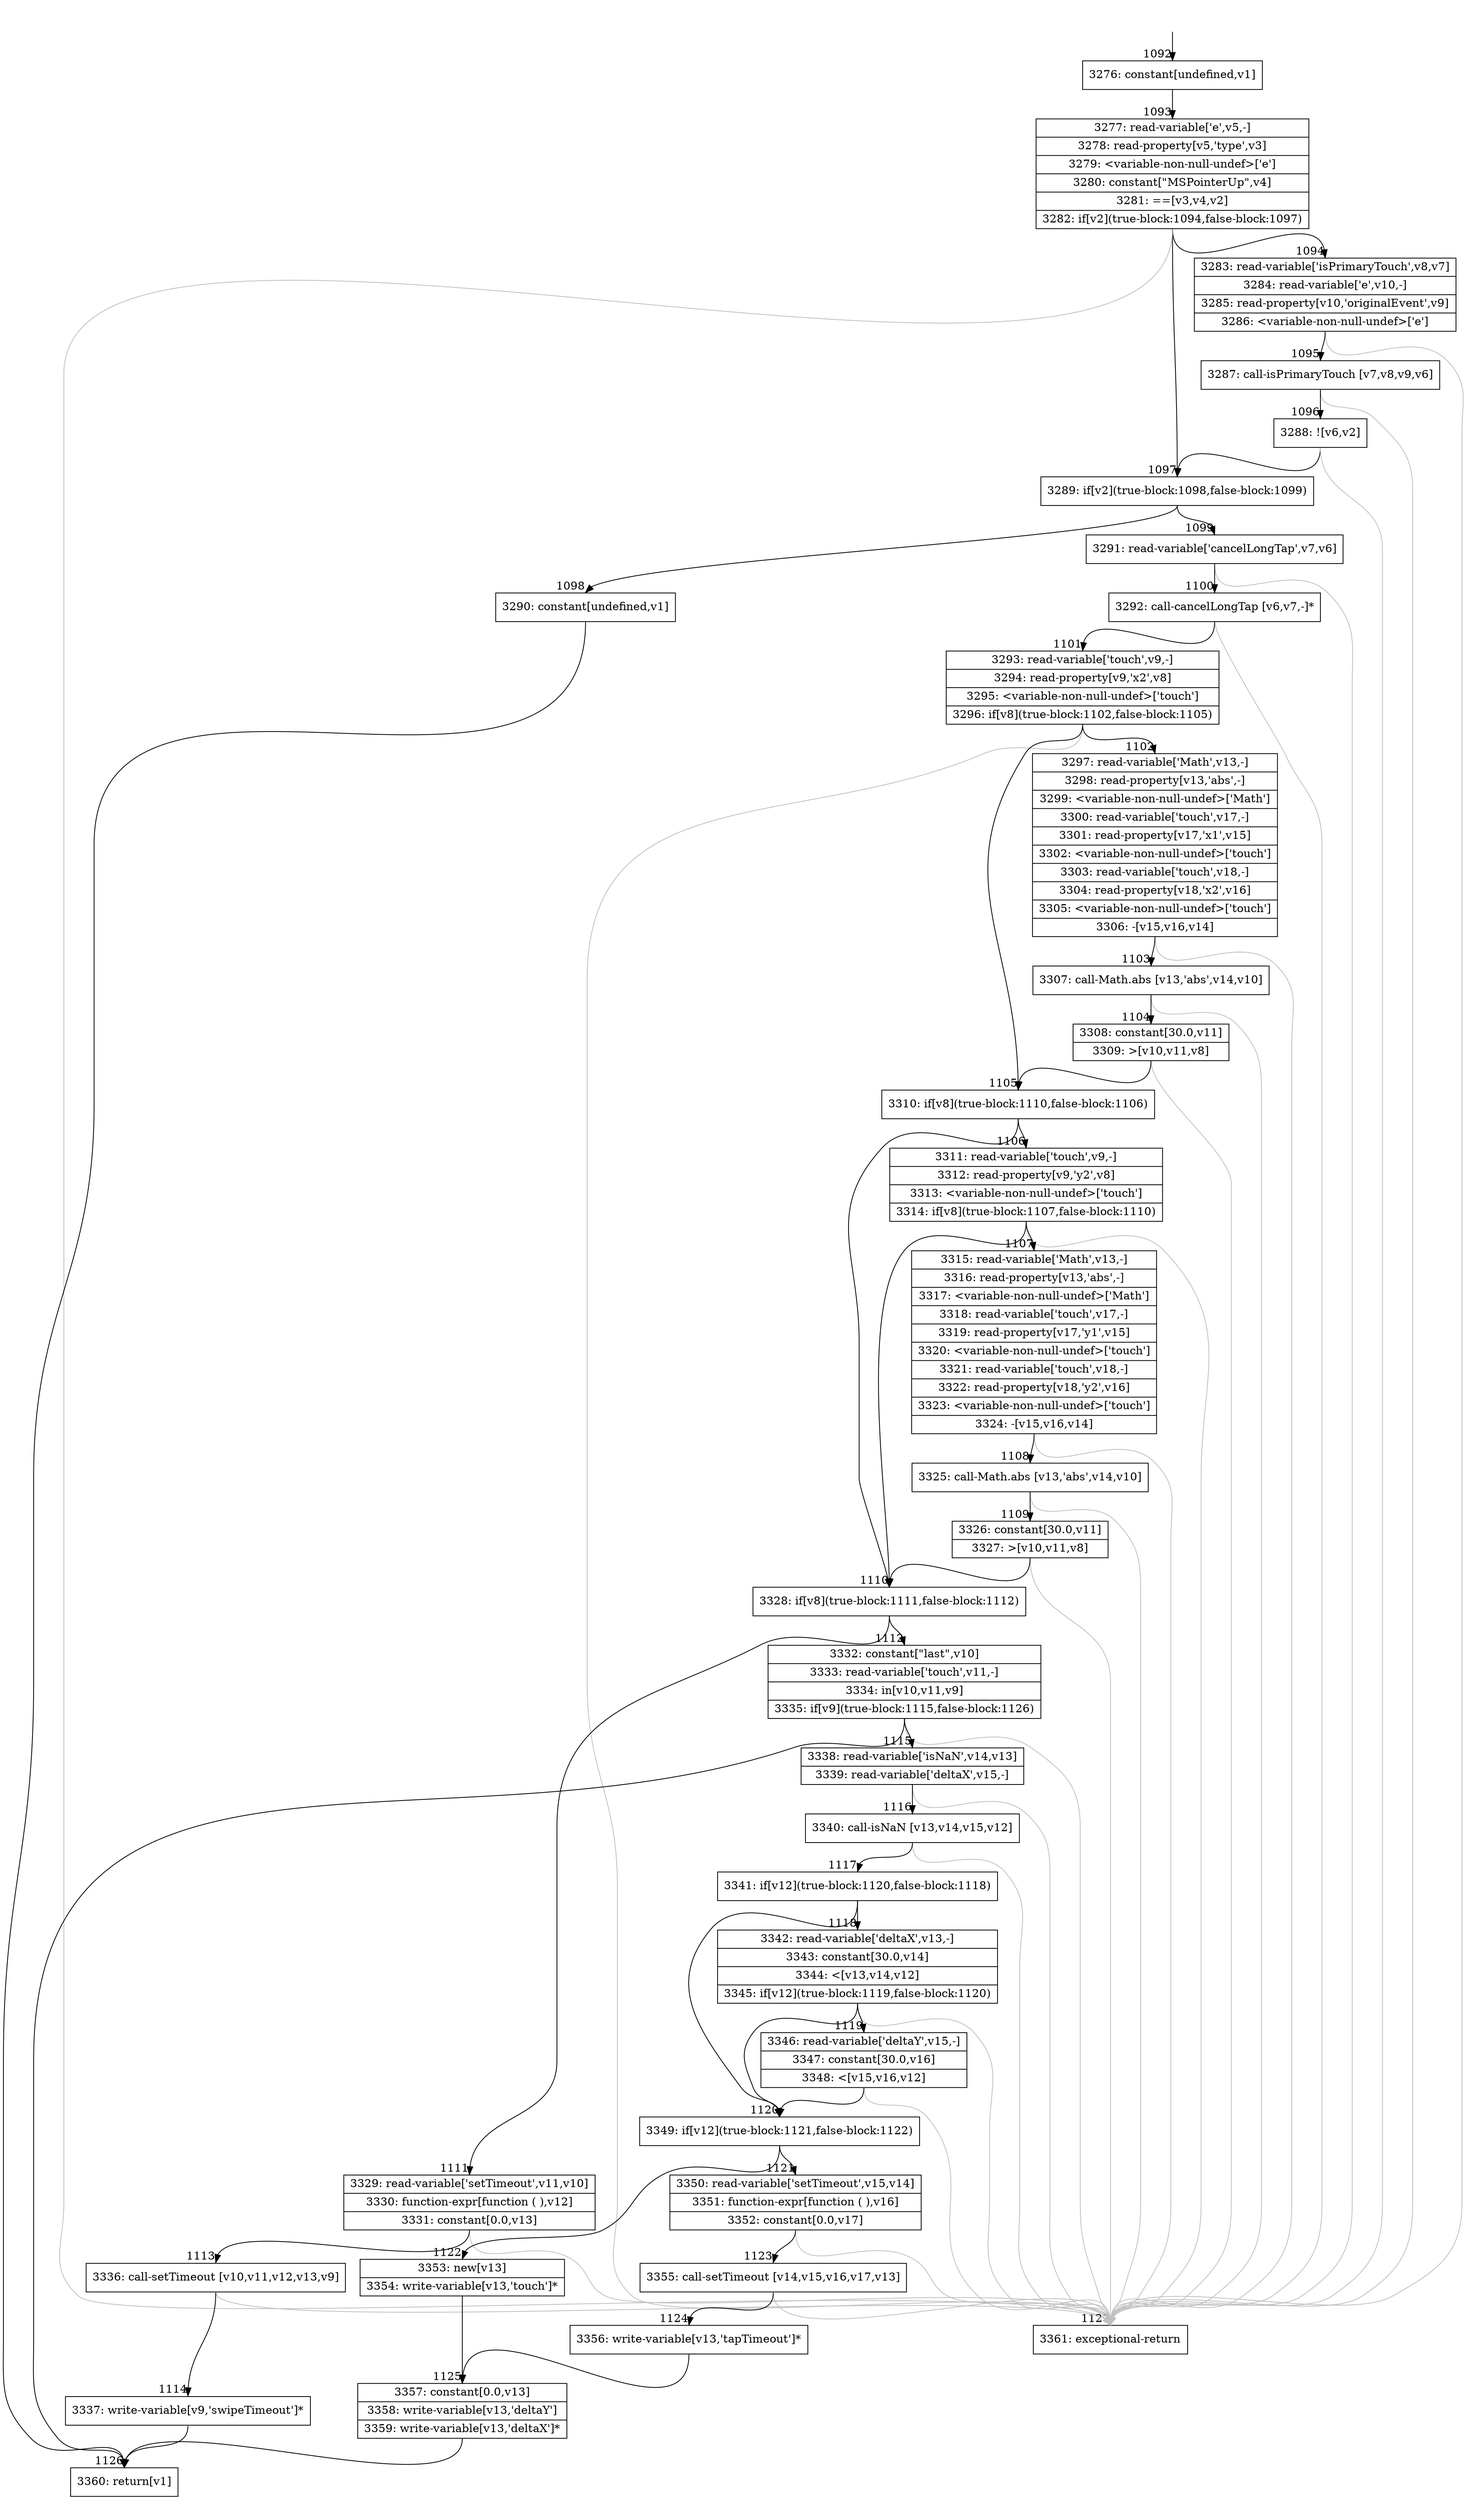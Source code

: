 digraph {
rankdir="TD"
BB_entry84[shape=none,label=""];
BB_entry84 -> BB1092 [tailport=s, headport=n, headlabel="    1092"]
BB1092 [shape=record label="{3276: constant[undefined,v1]}" ] 
BB1092 -> BB1093 [tailport=s, headport=n, headlabel="      1093"]
BB1093 [shape=record label="{3277: read-variable['e',v5,-]|3278: read-property[v5,'type',v3]|3279: \<variable-non-null-undef\>['e']|3280: constant[\"MSPointerUp\",v4]|3281: ==[v3,v4,v2]|3282: if[v2](true-block:1094,false-block:1097)}" ] 
BB1093 -> BB1097 [tailport=s, headport=n, headlabel="      1097"]
BB1093 -> BB1094 [tailport=s, headport=n, headlabel="      1094"]
BB1093 -> BB1127 [tailport=s, headport=n, color=gray, headlabel="      1127"]
BB1094 [shape=record label="{3283: read-variable['isPrimaryTouch',v8,v7]|3284: read-variable['e',v10,-]|3285: read-property[v10,'originalEvent',v9]|3286: \<variable-non-null-undef\>['e']}" ] 
BB1094 -> BB1095 [tailport=s, headport=n, headlabel="      1095"]
BB1094 -> BB1127 [tailport=s, headport=n, color=gray]
BB1095 [shape=record label="{3287: call-isPrimaryTouch [v7,v8,v9,v6]}" ] 
BB1095 -> BB1096 [tailport=s, headport=n, headlabel="      1096"]
BB1095 -> BB1127 [tailport=s, headport=n, color=gray]
BB1096 [shape=record label="{3288: ![v6,v2]}" ] 
BB1096 -> BB1097 [tailport=s, headport=n]
BB1096 -> BB1127 [tailport=s, headport=n, color=gray]
BB1097 [shape=record label="{3289: if[v2](true-block:1098,false-block:1099)}" ] 
BB1097 -> BB1098 [tailport=s, headport=n, headlabel="      1098"]
BB1097 -> BB1099 [tailport=s, headport=n, headlabel="      1099"]
BB1098 [shape=record label="{3290: constant[undefined,v1]}" ] 
BB1098 -> BB1126 [tailport=s, headport=n, headlabel="      1126"]
BB1099 [shape=record label="{3291: read-variable['cancelLongTap',v7,v6]}" ] 
BB1099 -> BB1100 [tailport=s, headport=n, headlabel="      1100"]
BB1099 -> BB1127 [tailport=s, headport=n, color=gray]
BB1100 [shape=record label="{3292: call-cancelLongTap [v6,v7,-]*}" ] 
BB1100 -> BB1101 [tailport=s, headport=n, headlabel="      1101"]
BB1100 -> BB1127 [tailport=s, headport=n, color=gray]
BB1101 [shape=record label="{3293: read-variable['touch',v9,-]|3294: read-property[v9,'x2',v8]|3295: \<variable-non-null-undef\>['touch']|3296: if[v8](true-block:1102,false-block:1105)}" ] 
BB1101 -> BB1105 [tailport=s, headport=n, headlabel="      1105"]
BB1101 -> BB1102 [tailport=s, headport=n, headlabel="      1102"]
BB1101 -> BB1127 [tailport=s, headport=n, color=gray]
BB1102 [shape=record label="{3297: read-variable['Math',v13,-]|3298: read-property[v13,'abs',-]|3299: \<variable-non-null-undef\>['Math']|3300: read-variable['touch',v17,-]|3301: read-property[v17,'x1',v15]|3302: \<variable-non-null-undef\>['touch']|3303: read-variable['touch',v18,-]|3304: read-property[v18,'x2',v16]|3305: \<variable-non-null-undef\>['touch']|3306: -[v15,v16,v14]}" ] 
BB1102 -> BB1103 [tailport=s, headport=n, headlabel="      1103"]
BB1102 -> BB1127 [tailport=s, headport=n, color=gray]
BB1103 [shape=record label="{3307: call-Math.abs [v13,'abs',v14,v10]}" ] 
BB1103 -> BB1104 [tailport=s, headport=n, headlabel="      1104"]
BB1103 -> BB1127 [tailport=s, headport=n, color=gray]
BB1104 [shape=record label="{3308: constant[30.0,v11]|3309: \>[v10,v11,v8]}" ] 
BB1104 -> BB1105 [tailport=s, headport=n]
BB1104 -> BB1127 [tailport=s, headport=n, color=gray]
BB1105 [shape=record label="{3310: if[v8](true-block:1110,false-block:1106)}" ] 
BB1105 -> BB1110 [tailport=s, headport=n, headlabel="      1110"]
BB1105 -> BB1106 [tailport=s, headport=n, headlabel="      1106"]
BB1106 [shape=record label="{3311: read-variable['touch',v9,-]|3312: read-property[v9,'y2',v8]|3313: \<variable-non-null-undef\>['touch']|3314: if[v8](true-block:1107,false-block:1110)}" ] 
BB1106 -> BB1110 [tailport=s, headport=n]
BB1106 -> BB1107 [tailport=s, headport=n, headlabel="      1107"]
BB1106 -> BB1127 [tailport=s, headport=n, color=gray]
BB1107 [shape=record label="{3315: read-variable['Math',v13,-]|3316: read-property[v13,'abs',-]|3317: \<variable-non-null-undef\>['Math']|3318: read-variable['touch',v17,-]|3319: read-property[v17,'y1',v15]|3320: \<variable-non-null-undef\>['touch']|3321: read-variable['touch',v18,-]|3322: read-property[v18,'y2',v16]|3323: \<variable-non-null-undef\>['touch']|3324: -[v15,v16,v14]}" ] 
BB1107 -> BB1108 [tailport=s, headport=n, headlabel="      1108"]
BB1107 -> BB1127 [tailport=s, headport=n, color=gray]
BB1108 [shape=record label="{3325: call-Math.abs [v13,'abs',v14,v10]}" ] 
BB1108 -> BB1109 [tailport=s, headport=n, headlabel="      1109"]
BB1108 -> BB1127 [tailport=s, headport=n, color=gray]
BB1109 [shape=record label="{3326: constant[30.0,v11]|3327: \>[v10,v11,v8]}" ] 
BB1109 -> BB1110 [tailport=s, headport=n]
BB1109 -> BB1127 [tailport=s, headport=n, color=gray]
BB1110 [shape=record label="{3328: if[v8](true-block:1111,false-block:1112)}" ] 
BB1110 -> BB1111 [tailport=s, headport=n, headlabel="      1111"]
BB1110 -> BB1112 [tailport=s, headport=n, headlabel="      1112"]
BB1111 [shape=record label="{3329: read-variable['setTimeout',v11,v10]|3330: function-expr[function ( ),v12]|3331: constant[0.0,v13]}" ] 
BB1111 -> BB1113 [tailport=s, headport=n, headlabel="      1113"]
BB1111 -> BB1127 [tailport=s, headport=n, color=gray]
BB1112 [shape=record label="{3332: constant[\"last\",v10]|3333: read-variable['touch',v11,-]|3334: in[v10,v11,v9]|3335: if[v9](true-block:1115,false-block:1126)}" ] 
BB1112 -> BB1115 [tailport=s, headport=n, headlabel="      1115"]
BB1112 -> BB1126 [tailport=s, headport=n]
BB1112 -> BB1127 [tailport=s, headport=n, color=gray]
BB1113 [shape=record label="{3336: call-setTimeout [v10,v11,v12,v13,v9]}" ] 
BB1113 -> BB1114 [tailport=s, headport=n, headlabel="      1114"]
BB1113 -> BB1127 [tailport=s, headport=n, color=gray]
BB1114 [shape=record label="{3337: write-variable[v9,'swipeTimeout']*}" ] 
BB1114 -> BB1126 [tailport=s, headport=n]
BB1115 [shape=record label="{3338: read-variable['isNaN',v14,v13]|3339: read-variable['deltaX',v15,-]}" ] 
BB1115 -> BB1116 [tailport=s, headport=n, headlabel="      1116"]
BB1115 -> BB1127 [tailport=s, headport=n, color=gray]
BB1116 [shape=record label="{3340: call-isNaN [v13,v14,v15,v12]}" ] 
BB1116 -> BB1117 [tailport=s, headport=n, headlabel="      1117"]
BB1116 -> BB1127 [tailport=s, headport=n, color=gray]
BB1117 [shape=record label="{3341: if[v12](true-block:1120,false-block:1118)}" ] 
BB1117 -> BB1120 [tailport=s, headport=n, headlabel="      1120"]
BB1117 -> BB1118 [tailport=s, headport=n, headlabel="      1118"]
BB1118 [shape=record label="{3342: read-variable['deltaX',v13,-]|3343: constant[30.0,v14]|3344: \<[v13,v14,v12]|3345: if[v12](true-block:1119,false-block:1120)}" ] 
BB1118 -> BB1120 [tailport=s, headport=n]
BB1118 -> BB1119 [tailport=s, headport=n, headlabel="      1119"]
BB1118 -> BB1127 [tailport=s, headport=n, color=gray]
BB1119 [shape=record label="{3346: read-variable['deltaY',v15,-]|3347: constant[30.0,v16]|3348: \<[v15,v16,v12]}" ] 
BB1119 -> BB1120 [tailport=s, headport=n]
BB1119 -> BB1127 [tailport=s, headport=n, color=gray]
BB1120 [shape=record label="{3349: if[v12](true-block:1121,false-block:1122)}" ] 
BB1120 -> BB1121 [tailport=s, headport=n, headlabel="      1121"]
BB1120 -> BB1122 [tailport=s, headport=n, headlabel="      1122"]
BB1121 [shape=record label="{3350: read-variable['setTimeout',v15,v14]|3351: function-expr[function ( ),v16]|3352: constant[0.0,v17]}" ] 
BB1121 -> BB1123 [tailport=s, headport=n, headlabel="      1123"]
BB1121 -> BB1127 [tailport=s, headport=n, color=gray]
BB1122 [shape=record label="{3353: new[v13]|3354: write-variable[v13,'touch']*}" ] 
BB1122 -> BB1125 [tailport=s, headport=n, headlabel="      1125"]
BB1123 [shape=record label="{3355: call-setTimeout [v14,v15,v16,v17,v13]}" ] 
BB1123 -> BB1124 [tailport=s, headport=n, headlabel="      1124"]
BB1123 -> BB1127 [tailport=s, headport=n, color=gray]
BB1124 [shape=record label="{3356: write-variable[v13,'tapTimeout']*}" ] 
BB1124 -> BB1125 [tailport=s, headport=n]
BB1125 [shape=record label="{3357: constant[0.0,v13]|3358: write-variable[v13,'deltaY']|3359: write-variable[v13,'deltaX']*}" ] 
BB1125 -> BB1126 [tailport=s, headport=n]
BB1126 [shape=record label="{3360: return[v1]}" ] 
BB1127 [shape=record label="{3361: exceptional-return}" ] 
//#$~ 874
}
